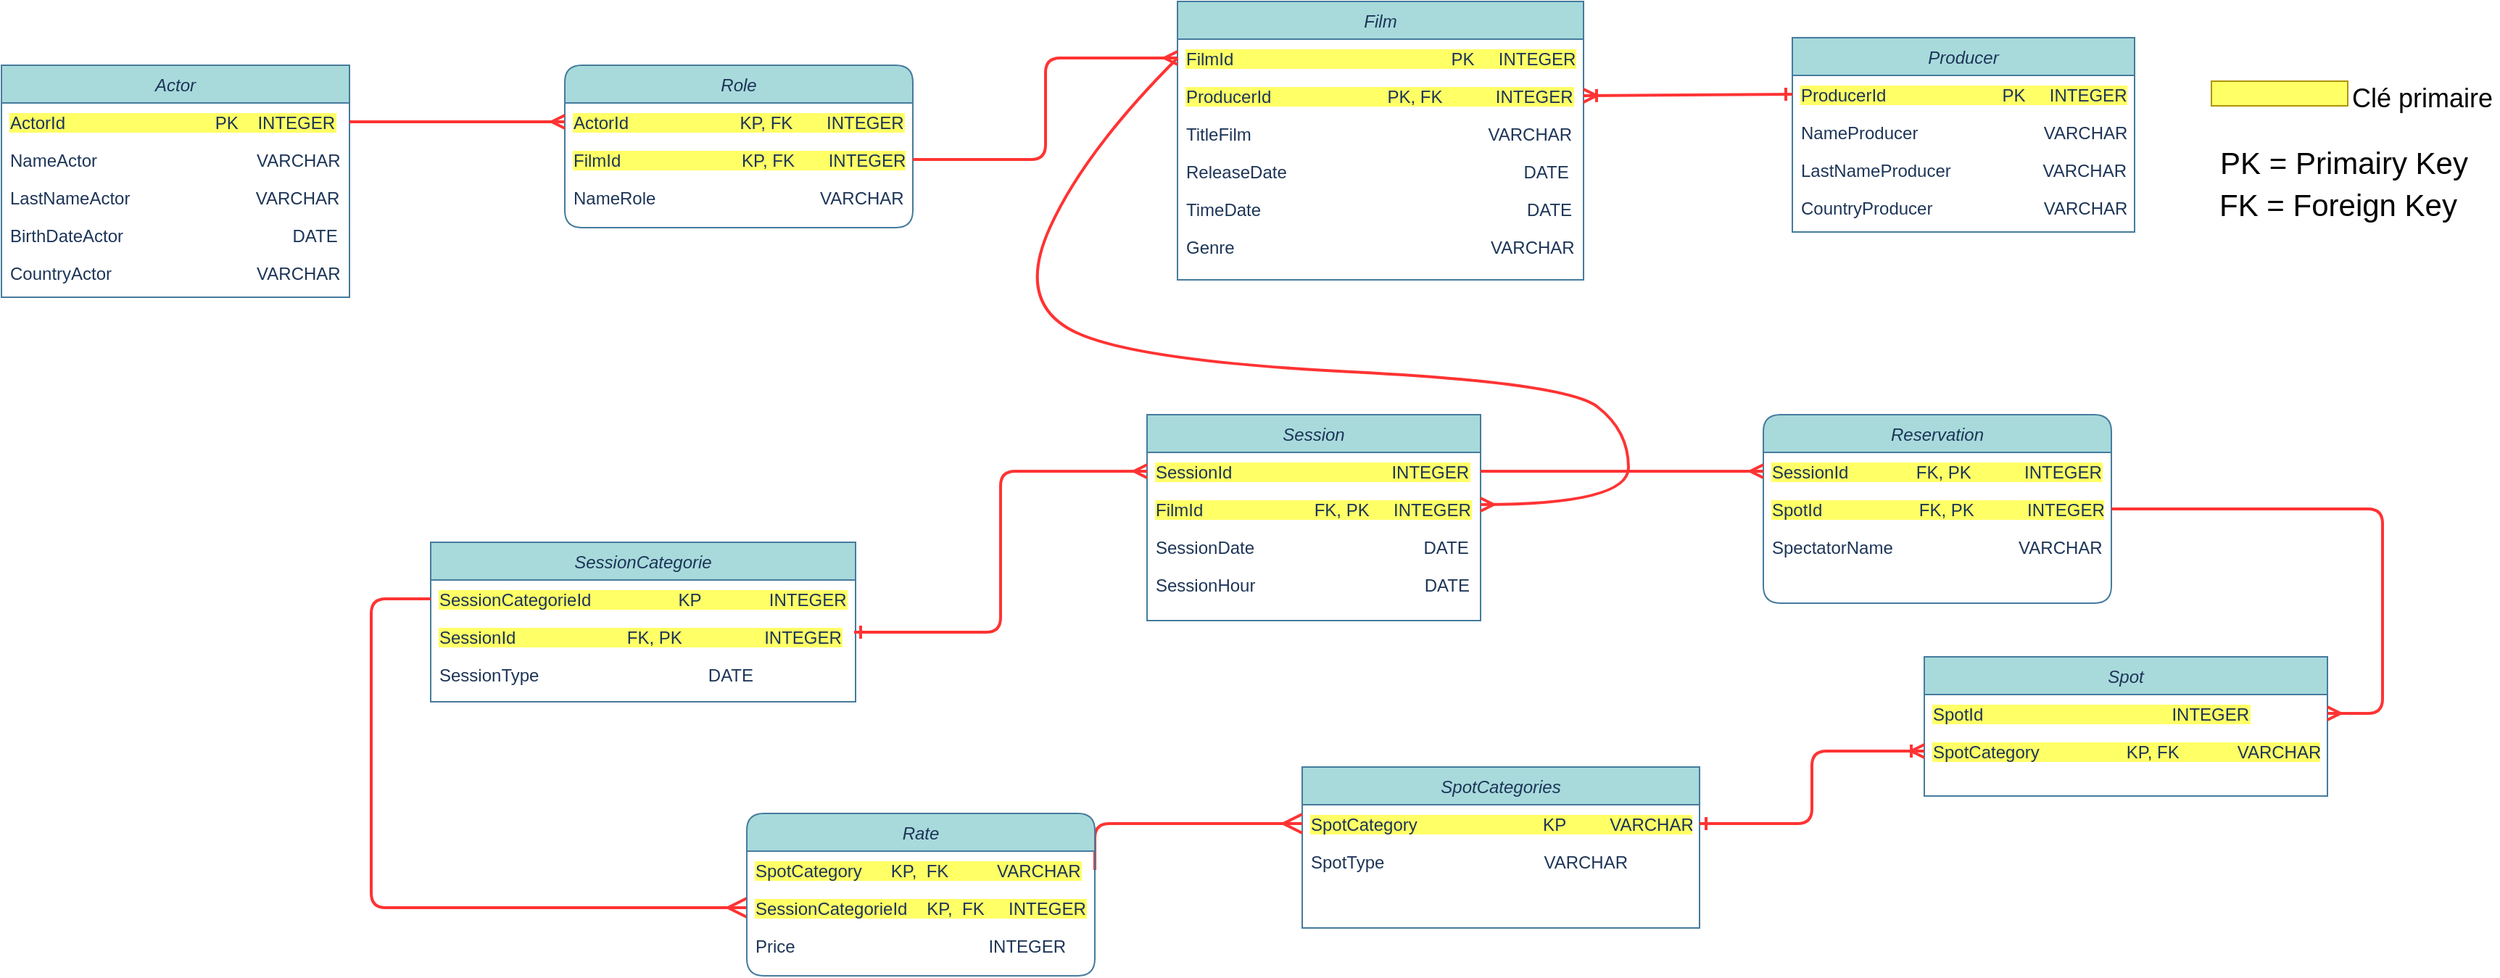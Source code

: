 <mxfile>
    <diagram id="C5RBs43oDa-KdzZeNtuy" name="Page-1">
        <mxGraphModel dx="2653" dy="830" grid="0" gridSize="10" guides="1" tooltips="1" connect="1" arrows="1" fold="1" page="0" pageScale="1" pageWidth="827" pageHeight="1169" background="#ffffff" math="0" shadow="0">
            <root>
                <mxCell id="WIyWlLk6GJQsqaUBKTNV-0"/>
                <mxCell id="WIyWlLk6GJQsqaUBKTNV-1" parent="WIyWlLk6GJQsqaUBKTNV-0"/>
                <mxCell id="zkfFHV4jXpPFQw0GAbJ--0" value="Actor" style="swimlane;fontStyle=2;align=center;verticalAlign=top;childLayout=stackLayout;horizontal=1;startSize=26;horizontalStack=0;resizeParent=1;resizeLast=0;collapsible=1;marginBottom=0;rounded=0;shadow=0;strokeWidth=1;fillColor=#A8DADC;strokeColor=#457B9D;fontColor=#1D3557;" parent="WIyWlLk6GJQsqaUBKTNV-1" vertex="1">
                    <mxGeometry x="-812" y="86" width="240" height="160" as="geometry">
                        <mxRectangle x="230" y="140" width="160" height="26" as="alternateBounds"/>
                    </mxGeometry>
                </mxCell>
                <mxCell id="zkfFHV4jXpPFQw0GAbJ--1" value="ActorId                               PK    INTEGER" style="text;align=left;verticalAlign=top;spacingLeft=4;spacingRight=4;overflow=hidden;rotatable=0;points=[[0,0.5],[1,0.5]];portConstraint=eastwest;fontColor=#1D3557;labelBackgroundColor=#FFFF66;" parent="zkfFHV4jXpPFQw0GAbJ--0" vertex="1">
                    <mxGeometry y="26" width="240" height="26" as="geometry"/>
                </mxCell>
                <mxCell id="zkfFHV4jXpPFQw0GAbJ--2" value="NameActor                                 VARCHAR        " style="text;align=left;verticalAlign=top;spacingLeft=4;spacingRight=4;overflow=hidden;rotatable=0;points=[[0,0.5],[1,0.5]];portConstraint=eastwest;rounded=0;shadow=0;html=0;fontColor=#1D3557;" parent="zkfFHV4jXpPFQw0GAbJ--0" vertex="1">
                    <mxGeometry y="52" width="240" height="26" as="geometry"/>
                </mxCell>
                <mxCell id="zkfFHV4jXpPFQw0GAbJ--3" value="LastNameActor                          VARCHAR&#10;    " style="text;align=left;verticalAlign=top;spacingLeft=4;spacingRight=4;overflow=hidden;rotatable=0;points=[[0,0.5],[1,0.5]];portConstraint=eastwest;rounded=0;shadow=0;html=0;fontColor=#1D3557;" parent="zkfFHV4jXpPFQw0GAbJ--0" vertex="1">
                    <mxGeometry y="78" width="240" height="26" as="geometry"/>
                </mxCell>
                <mxCell id="33" value="BirthDateActor                                   DATE&#10;    " style="text;align=left;verticalAlign=top;spacingLeft=4;spacingRight=4;overflow=hidden;rotatable=0;points=[[0,0.5],[1,0.5]];portConstraint=eastwest;rounded=0;shadow=0;html=0;fontColor=#1D3557;" parent="zkfFHV4jXpPFQw0GAbJ--0" vertex="1">
                    <mxGeometry y="104" width="240" height="26" as="geometry"/>
                </mxCell>
                <mxCell id="34" value="CountryActor                              VARCHAR&#10;    " style="text;align=left;verticalAlign=top;spacingLeft=4;spacingRight=4;overflow=hidden;rotatable=0;points=[[0,0.5],[1,0.5]];portConstraint=eastwest;rounded=0;shadow=0;html=0;fontColor=#1D3557;" parent="zkfFHV4jXpPFQw0GAbJ--0" vertex="1">
                    <mxGeometry y="130" width="240" height="26" as="geometry"/>
                </mxCell>
                <mxCell id="m7i6g0grJaD8s1bZtLf1-5" value="Film" style="swimlane;fontStyle=2;align=center;verticalAlign=top;childLayout=stackLayout;horizontal=1;startSize=26;horizontalStack=0;resizeParent=1;resizeLast=0;collapsible=1;marginBottom=0;rounded=0;shadow=0;strokeWidth=1;fillColor=#A8DADC;strokeColor=#457B9D;fontColor=#1D3557;" parent="WIyWlLk6GJQsqaUBKTNV-1" vertex="1">
                    <mxGeometry x="-1" y="42" width="280" height="192" as="geometry">
                        <mxRectangle x="230" y="140" width="160" height="26" as="alternateBounds"/>
                    </mxGeometry>
                </mxCell>
                <mxCell id="m7i6g0grJaD8s1bZtLf1-6" value="FilmId                                             PK     INTEGER" style="text;align=left;verticalAlign=top;spacingLeft=4;spacingRight=4;overflow=hidden;rotatable=0;points=[[0,0.5],[1,0.5]];portConstraint=eastwest;fontColor=#1D3557;labelBackgroundColor=#FFFF66;" parent="m7i6g0grJaD8s1bZtLf1-5" vertex="1">
                    <mxGeometry y="26" width="280" height="26" as="geometry"/>
                </mxCell>
                <mxCell id="84" value="ProducerId                        PK, FK           INTEGER" style="text;align=left;verticalAlign=top;spacingLeft=4;spacingRight=4;overflow=hidden;rotatable=0;points=[[0,0.5],[1,0.5]];portConstraint=eastwest;fontColor=#1D3557;labelBackgroundColor=#FFFF66;" vertex="1" parent="m7i6g0grJaD8s1bZtLf1-5">
                    <mxGeometry y="52" width="280" height="26" as="geometry"/>
                </mxCell>
                <mxCell id="m7i6g0grJaD8s1bZtLf1-7" value="TitleFilm                                                 VARCHAR        " style="text;align=left;verticalAlign=top;spacingLeft=4;spacingRight=4;overflow=hidden;rotatable=0;points=[[0,0.5],[1,0.5]];portConstraint=eastwest;rounded=0;shadow=0;html=0;fontColor=#1D3557;" parent="m7i6g0grJaD8s1bZtLf1-5" vertex="1">
                    <mxGeometry y="78" width="280" height="26" as="geometry"/>
                </mxCell>
                <mxCell id="m7i6g0grJaD8s1bZtLf1-8" value="ReleaseDate                                                 DATE&#10;    " style="text;align=left;verticalAlign=top;spacingLeft=4;spacingRight=4;overflow=hidden;rotatable=0;points=[[0,0.5],[1,0.5]];portConstraint=eastwest;rounded=0;shadow=0;html=0;fontColor=#1D3557;" parent="m7i6g0grJaD8s1bZtLf1-5" vertex="1">
                    <mxGeometry y="104" width="280" height="26" as="geometry"/>
                </mxCell>
                <mxCell id="27" value="TimeDate                                                       DATE&#10;    " style="text;align=left;verticalAlign=top;spacingLeft=4;spacingRight=4;overflow=hidden;rotatable=0;points=[[0,0.5],[1,0.5]];portConstraint=eastwest;rounded=0;shadow=0;html=0;fontColor=#1D3557;" parent="m7i6g0grJaD8s1bZtLf1-5" vertex="1">
                    <mxGeometry y="130" width="280" height="26" as="geometry"/>
                </mxCell>
                <mxCell id="102" value="Genre                                                     VARCHAR&#10;    " style="text;align=left;verticalAlign=top;spacingLeft=4;spacingRight=4;overflow=hidden;rotatable=0;points=[[0,0.5],[1,0.5]];portConstraint=eastwest;rounded=0;shadow=0;html=0;fontColor=#1D3557;" vertex="1" parent="m7i6g0grJaD8s1bZtLf1-5">
                    <mxGeometry y="156" width="280" height="31" as="geometry"/>
                </mxCell>
                <mxCell id="m7i6g0grJaD8s1bZtLf1-12" value="Producer" style="swimlane;fontStyle=2;align=center;verticalAlign=top;childLayout=stackLayout;horizontal=1;startSize=26;horizontalStack=0;resizeParent=1;resizeLast=0;collapsible=1;marginBottom=0;rounded=0;shadow=0;strokeWidth=1;fillColor=#A8DADC;strokeColor=#457B9D;fontColor=#1D3557;" parent="WIyWlLk6GJQsqaUBKTNV-1" vertex="1">
                    <mxGeometry x="423" y="67" width="236" height="134" as="geometry">
                        <mxRectangle x="230" y="140" width="160" height="26" as="alternateBounds"/>
                    </mxGeometry>
                </mxCell>
                <mxCell id="m7i6g0grJaD8s1bZtLf1-13" value="ProducerId                        PK     INTEGER" style="text;align=left;verticalAlign=top;spacingLeft=4;spacingRight=4;overflow=hidden;rotatable=0;points=[[0,0.5],[1,0.5]];portConstraint=eastwest;fontColor=#1D3557;labelBackgroundColor=#FFFF66;" parent="m7i6g0grJaD8s1bZtLf1-12" vertex="1">
                    <mxGeometry y="26" width="236" height="26" as="geometry"/>
                </mxCell>
                <mxCell id="m7i6g0grJaD8s1bZtLf1-14" value="NameProducer                          VARCHAR        " style="text;align=left;verticalAlign=top;spacingLeft=4;spacingRight=4;overflow=hidden;rotatable=0;points=[[0,0.5],[1,0.5]];portConstraint=eastwest;rounded=0;shadow=0;html=0;fontColor=#1D3557;" parent="m7i6g0grJaD8s1bZtLf1-12" vertex="1">
                    <mxGeometry y="52" width="236" height="26" as="geometry"/>
                </mxCell>
                <mxCell id="m7i6g0grJaD8s1bZtLf1-15" value="LastNameProducer                   VARCHAR&#10;    " style="text;align=left;verticalAlign=top;spacingLeft=4;spacingRight=4;overflow=hidden;rotatable=0;points=[[0,0.5],[1,0.5]];portConstraint=eastwest;rounded=0;shadow=0;html=0;fontColor=#1D3557;" parent="m7i6g0grJaD8s1bZtLf1-12" vertex="1">
                    <mxGeometry y="78" width="236" height="26" as="geometry"/>
                </mxCell>
                <mxCell id="31" value="CountryProducer                       VARCHAR&#10;    " style="text;align=left;verticalAlign=top;spacingLeft=4;spacingRight=4;overflow=hidden;rotatable=0;points=[[0,0.5],[1,0.5]];portConstraint=eastwest;rounded=0;shadow=0;html=0;fontColor=#1D3557;" parent="m7i6g0grJaD8s1bZtLf1-12" vertex="1">
                    <mxGeometry y="104" width="236" height="26" as="geometry"/>
                </mxCell>
                <mxCell id="m7i6g0grJaD8s1bZtLf1-20" value="" style="endArrow=ERoneToMany;endFill=0;shadow=0;strokeWidth=2;rounded=0;edgeStyle=elbowEdgeStyle;elbow=vertical;exitX=0;exitY=0.5;exitDx=0;exitDy=0;fontColor=#1D3557;labelBackgroundColor=#F1FAEE;entryX=1;entryY=0.5;entryDx=0;entryDy=0;strokeColor=#FF3333;startArrow=ERone;startFill=0;" parent="WIyWlLk6GJQsqaUBKTNV-1" source="m7i6g0grJaD8s1bZtLf1-13" target="84" edge="1">
                    <mxGeometry width="160" relative="1" as="geometry">
                        <mxPoint x="390" y="110" as="sourcePoint"/>
                        <mxPoint x="298" y="103" as="targetPoint"/>
                        <Array as="points">
                            <mxPoint x="364" y="107"/>
                            <mxPoint x="280" y="114.5"/>
                        </Array>
                    </mxGeometry>
                </mxCell>
                <mxCell id="m7i6g0grJaD8s1bZtLf1-30" value="" style="edgeStyle=orthogonalEdgeStyle;rounded=0;orthogonalLoop=1;jettySize=auto;html=1;exitX=0.5;exitY=0;exitDx=0;exitDy=0;entryX=0.5;entryY=0;entryDx=0;entryDy=0;strokeColor=#457B9D;fontColor=#1D3557;labelBackgroundColor=#F1FAEE;" parent="WIyWlLk6GJQsqaUBKTNV-1" source="m7i6g0grJaD8s1bZtLf1-23" target="m7i6g0grJaD8s1bZtLf1-23" edge="1">
                    <mxGeometry relative="1" as="geometry"/>
                </mxCell>
                <mxCell id="m7i6g0grJaD8s1bZtLf1-23" value="Session" style="swimlane;fontStyle=2;align=center;verticalAlign=top;childLayout=stackLayout;horizontal=1;startSize=26;horizontalStack=0;resizeParent=1;resizeLast=0;collapsible=1;marginBottom=0;rounded=0;shadow=0;strokeWidth=1;fillColor=#A8DADC;strokeColor=#457B9D;fontColor=#1D3557;" parent="WIyWlLk6GJQsqaUBKTNV-1" vertex="1">
                    <mxGeometry x="-22" y="327" width="230" height="142" as="geometry">
                        <mxRectangle x="230" y="140" width="160" height="26" as="alternateBounds"/>
                    </mxGeometry>
                </mxCell>
                <mxCell id="m7i6g0grJaD8s1bZtLf1-24" value="SessionId                                 INTEGER" style="text;align=left;verticalAlign=top;spacingLeft=4;spacingRight=4;overflow=hidden;rotatable=0;points=[[0,0.5],[1,0.5]];portConstraint=eastwest;fontColor=#1D3557;labelBackgroundColor=#FFFF66;" parent="m7i6g0grJaD8s1bZtLf1-23" vertex="1">
                    <mxGeometry y="26" width="230" height="26" as="geometry"/>
                </mxCell>
                <mxCell id="89" value="FilmId                       FK, PK     INTEGER" style="text;align=left;verticalAlign=top;spacingLeft=4;spacingRight=4;overflow=hidden;rotatable=0;points=[[0,0.5],[1,0.5]];portConstraint=eastwest;fontColor=#1D3557;labelBackgroundColor=#FFFF66;" vertex="1" parent="m7i6g0grJaD8s1bZtLf1-23">
                    <mxGeometry y="52" width="230" height="26" as="geometry"/>
                </mxCell>
                <mxCell id="m7i6g0grJaD8s1bZtLf1-25" value="SessionDate                                   DATE        " style="text;align=left;verticalAlign=top;spacingLeft=4;spacingRight=4;overflow=hidden;rotatable=0;points=[[0,0.5],[1,0.5]];portConstraint=eastwest;rounded=0;shadow=0;html=0;fontColor=#1D3557;" parent="m7i6g0grJaD8s1bZtLf1-23" vertex="1">
                    <mxGeometry y="78" width="230" height="26" as="geometry"/>
                </mxCell>
                <mxCell id="m7i6g0grJaD8s1bZtLf1-26" value="SessionHour                                   DATE" style="text;align=left;verticalAlign=top;spacingLeft=4;spacingRight=4;overflow=hidden;rotatable=0;points=[[0,0.5],[1,0.5]];portConstraint=eastwest;rounded=0;shadow=0;html=0;fontColor=#1D3557;" parent="m7i6g0grJaD8s1bZtLf1-23" vertex="1">
                    <mxGeometry y="104" width="230" height="26" as="geometry"/>
                </mxCell>
                <mxCell id="0" value="" style="edgeStyle=orthogonalEdgeStyle;rounded=0;orthogonalLoop=1;jettySize=auto;html=1;exitX=0.5;exitY=0;exitDx=0;exitDy=0;entryX=0.5;entryY=0;entryDx=0;entryDy=0;strokeColor=#457B9D;fontColor=#1D3557;labelBackgroundColor=#F1FAEE;" parent="WIyWlLk6GJQsqaUBKTNV-1" edge="1">
                    <mxGeometry relative="1" as="geometry">
                        <mxPoint x="601" y="332" as="sourcePoint"/>
                        <mxPoint x="601" y="332" as="targetPoint"/>
                    </mxGeometry>
                </mxCell>
                <mxCell id="6" value="" style="edgeStyle=orthogonalEdgeStyle;rounded=0;orthogonalLoop=1;jettySize=auto;html=1;exitX=0.5;exitY=0;exitDx=0;exitDy=0;entryX=0.5;entryY=0;entryDx=0;entryDy=0;strokeColor=#457B9D;fontColor=#1D3557;labelBackgroundColor=#F1FAEE;" parent="WIyWlLk6GJQsqaUBKTNV-1" source="7" target="7" edge="1">
                    <mxGeometry relative="1" as="geometry"/>
                </mxCell>
                <mxCell id="7" value="Spot" style="swimlane;fontStyle=2;align=center;verticalAlign=top;childLayout=stackLayout;horizontal=1;startSize=26;horizontalStack=0;resizeParent=1;resizeLast=0;collapsible=1;marginBottom=0;rounded=0;shadow=0;strokeWidth=1;fillColor=#A8DADC;strokeColor=#457B9D;fontColor=#1D3557;" parent="WIyWlLk6GJQsqaUBKTNV-1" vertex="1">
                    <mxGeometry x="514" y="494" width="278" height="96" as="geometry">
                        <mxRectangle x="230" y="140" width="160" height="26" as="alternateBounds"/>
                    </mxGeometry>
                </mxCell>
                <mxCell id="8" value="SpotId                                       INTEGER" style="text;align=left;verticalAlign=top;spacingLeft=4;spacingRight=4;overflow=hidden;rotatable=0;points=[[0,0.5],[1,0.5]];portConstraint=eastwest;fontColor=#1D3557;labelBackgroundColor=#FFFF66;" parent="7" vertex="1">
                    <mxGeometry y="26" width="278" height="26" as="geometry"/>
                </mxCell>
                <mxCell id="96" value="SpotCategory                  KP, FK            VARCHAR" style="text;align=left;verticalAlign=top;spacingLeft=4;spacingRight=4;overflow=hidden;rotatable=0;points=[[0,0.5],[1,0.5]];portConstraint=eastwest;fontColor=#1D3557;labelBackgroundColor=#FFFF66;" vertex="1" parent="7">
                    <mxGeometry y="52" width="278" height="26" as="geometry"/>
                </mxCell>
                <mxCell id="12" value="" style="edgeStyle=orthogonalEdgeStyle;rounded=0;orthogonalLoop=1;jettySize=auto;html=1;exitX=0.5;exitY=0;exitDx=0;exitDy=0;entryX=0.5;entryY=0;entryDx=0;entryDy=0;strokeColor=#457B9D;fontColor=#1D3557;labelBackgroundColor=#F1FAEE;" parent="WIyWlLk6GJQsqaUBKTNV-1" source="13" target="13" edge="1">
                    <mxGeometry relative="1" as="geometry"/>
                </mxCell>
                <mxCell id="13" value="SpotCategories" style="swimlane;fontStyle=2;align=center;verticalAlign=top;childLayout=stackLayout;horizontal=1;startSize=26;horizontalStack=0;resizeParent=1;resizeLast=0;collapsible=1;marginBottom=0;rounded=0;shadow=0;strokeWidth=1;fillColor=#A8DADC;strokeColor=#457B9D;fontColor=#1D3557;" parent="WIyWlLk6GJQsqaUBKTNV-1" vertex="1">
                    <mxGeometry x="85" y="570" width="274" height="111" as="geometry">
                        <mxRectangle x="230" y="140" width="160" height="26" as="alternateBounds"/>
                    </mxGeometry>
                </mxCell>
                <mxCell id="14" value="SpotCategory                          KP         VARCHAR" style="text;align=left;verticalAlign=top;spacingLeft=4;spacingRight=4;overflow=hidden;rotatable=0;points=[[0,0.5],[1,0.5]];portConstraint=eastwest;fontColor=#1D3557;labelBackgroundColor=#FFFF66;" parent="13" vertex="1">
                    <mxGeometry y="26" width="274" height="26" as="geometry"/>
                </mxCell>
                <mxCell id="15" value="SpotType                                 VARCHAR" style="text;align=left;verticalAlign=top;spacingLeft=4;spacingRight=4;overflow=hidden;rotatable=0;points=[[0,0.5],[1,0.5]];portConstraint=eastwest;rounded=0;shadow=0;html=0;fontColor=#1D3557;" parent="13" vertex="1">
                    <mxGeometry y="52" width="274" height="26" as="geometry"/>
                </mxCell>
                <mxCell id="17" value="" style="edgeStyle=orthogonalEdgeStyle;rounded=0;orthogonalLoop=1;jettySize=auto;html=1;exitX=0.5;exitY=0;exitDx=0;exitDy=0;entryX=0.5;entryY=0;entryDx=0;entryDy=0;strokeColor=#457B9D;fontColor=#1D3557;labelBackgroundColor=#F1FAEE;" parent="WIyWlLk6GJQsqaUBKTNV-1" edge="1">
                    <mxGeometry relative="1" as="geometry">
                        <mxPoint x="106" y="342" as="sourcePoint"/>
                        <mxPoint x="106" y="342" as="targetPoint"/>
                    </mxGeometry>
                </mxCell>
                <mxCell id="18" value="" style="edgeStyle=orthogonalEdgeStyle;rounded=0;orthogonalLoop=1;jettySize=auto;html=1;exitX=0.5;exitY=0;exitDx=0;exitDy=0;entryX=0.5;entryY=0;entryDx=0;entryDy=0;strokeColor=#457B9D;fontColor=#1D3557;labelBackgroundColor=#F1FAEE;" parent="WIyWlLk6GJQsqaUBKTNV-1" source="19" target="19" edge="1">
                    <mxGeometry relative="1" as="geometry"/>
                </mxCell>
                <mxCell id="19" value="SessionCategorie" style="swimlane;fontStyle=2;align=center;verticalAlign=top;childLayout=stackLayout;horizontal=1;startSize=26;horizontalStack=0;resizeParent=1;resizeLast=0;collapsible=1;marginBottom=0;rounded=0;shadow=0;strokeWidth=1;fillColor=#A8DADC;strokeColor=#457B9D;fontColor=#1D3557;" parent="WIyWlLk6GJQsqaUBKTNV-1" vertex="1">
                    <mxGeometry x="-516" y="415" width="293" height="110" as="geometry">
                        <mxRectangle x="230" y="140" width="160" height="26" as="alternateBounds"/>
                    </mxGeometry>
                </mxCell>
                <mxCell id="20" value="SessionCategorieId                  KP              INTEGER" style="text;align=left;verticalAlign=top;spacingLeft=4;spacingRight=4;overflow=hidden;rotatable=0;points=[[0,0.5],[1,0.5]];portConstraint=eastwest;fontColor=#1D3557;labelBackgroundColor=#FFFF66;" parent="19" vertex="1">
                    <mxGeometry y="26" width="293" height="26" as="geometry"/>
                </mxCell>
                <mxCell id="93" value="SessionId                       FK, PK                 INTEGER" style="text;align=left;verticalAlign=top;spacingLeft=4;spacingRight=4;overflow=hidden;rotatable=0;points=[[0,0.5],[1,0.5]];portConstraint=eastwest;fontColor=#1D3557;labelBackgroundColor=#FFFF66;" vertex="1" parent="19">
                    <mxGeometry y="52" width="293" height="26" as="geometry"/>
                </mxCell>
                <mxCell id="22" value="SessionType                                   DATE" style="text;align=left;verticalAlign=top;spacingLeft=4;spacingRight=4;overflow=hidden;rotatable=0;points=[[0,0.5],[1,0.5]];portConstraint=eastwest;rounded=0;shadow=0;html=0;fontColor=#1D3557;" parent="19" vertex="1">
                    <mxGeometry y="78" width="293" height="26" as="geometry"/>
                </mxCell>
                <mxCell id="23" value="" style="edgeStyle=orthogonalEdgeStyle;rounded=0;orthogonalLoop=1;jettySize=auto;html=1;exitX=0.5;exitY=0;exitDx=0;exitDy=0;entryX=0.5;entryY=0;entryDx=0;entryDy=0;strokeColor=#457B9D;fontColor=#1D3557;labelBackgroundColor=#F1FAEE;" parent="WIyWlLk6GJQsqaUBKTNV-1" edge="1">
                    <mxGeometry relative="1" as="geometry">
                        <mxPoint x="116" y="352" as="sourcePoint"/>
                        <mxPoint x="116" y="352" as="targetPoint"/>
                    </mxGeometry>
                </mxCell>
                <mxCell id="36" value="" style="whiteSpace=wrap;html=1;labelBackgroundColor=#FFFF66;fontColor=#000000;strokeColor=#B09500;fillColor=#FFFF66;" parent="WIyWlLk6GJQsqaUBKTNV-1" vertex="1">
                    <mxGeometry x="712" y="97" width="94" height="17" as="geometry"/>
                </mxCell>
                <mxCell id="37" value="&lt;font style=&quot;font-size: 18px&quot;&gt;Clé primaire&lt;/font&gt;" style="text;html=1;align=center;verticalAlign=middle;resizable=0;points=[];autosize=1;strokeColor=none;fontColor=#000000;" parent="WIyWlLk6GJQsqaUBKTNV-1" vertex="1">
                    <mxGeometry x="803" y="99.5" width="107" height="19" as="geometry"/>
                </mxCell>
                <mxCell id="61" value="" style="endArrow=ERmany;endSize=10;endFill=0;shadow=0;strokeWidth=2;rounded=1;edgeStyle=elbowEdgeStyle;elbow=vertical;fontColor=#1D3557;labelBackgroundColor=#F1FAEE;startArrow=none;startFill=0;exitX=0;exitY=0.5;exitDx=0;exitDy=0;entryX=0;entryY=0.5;entryDx=0;entryDy=0;fillColor=#e51400;strokeColor=#FF3333;" edge="1" parent="WIyWlLk6GJQsqaUBKTNV-1" source="20" target="83">
                    <mxGeometry width="160" relative="1" as="geometry">
                        <mxPoint x="-358" y="530" as="sourcePoint"/>
                        <mxPoint x="-353" y="649" as="targetPoint"/>
                        <Array as="points">
                            <mxPoint x="-557" y="646"/>
                            <mxPoint x="-222.5" y="592"/>
                            <mxPoint x="-322.5" y="633"/>
                            <mxPoint x="-352.5" y="616.5"/>
                        </Array>
                    </mxGeometry>
                </mxCell>
                <mxCell id="64" value="" style="endArrow=ERmany;endSize=10;endFill=0;shadow=0;strokeWidth=2;rounded=1;edgeStyle=elbowEdgeStyle;elbow=vertical;fontColor=#1D3557;labelBackgroundColor=#F1FAEE;startArrow=none;startFill=0;entryX=0;entryY=0.5;entryDx=0;entryDy=0;exitX=1;exitY=0.5;exitDx=0;exitDy=0;fillColor=#e51400;strokeColor=#FF3333;" edge="1" parent="WIyWlLk6GJQsqaUBKTNV-1" source="82" target="14">
                    <mxGeometry width="160" relative="1" as="geometry">
                        <mxPoint x="-5" y="646" as="sourcePoint"/>
                        <mxPoint x="-14" y="589" as="targetPoint"/>
                        <Array as="points">
                            <mxPoint x="40" y="609"/>
                            <mxPoint x="-32.43" y="640.32"/>
                            <mxPoint x="-62.43" y="623.82"/>
                        </Array>
                    </mxGeometry>
                </mxCell>
                <mxCell id="66" value="Role" style="swimlane;fontStyle=2;align=center;verticalAlign=top;childLayout=stackLayout;horizontal=1;startSize=26;horizontalStack=0;resizeParent=1;resizeLast=0;collapsible=1;marginBottom=0;rounded=1;shadow=0;strokeWidth=1;fillColor=#A8DADC;strokeColor=#457B9D;fontColor=#1D3557;" vertex="1" parent="WIyWlLk6GJQsqaUBKTNV-1">
                    <mxGeometry x="-423.5" y="86" width="240" height="112" as="geometry">
                        <mxRectangle x="230" y="140" width="160" height="26" as="alternateBounds"/>
                    </mxGeometry>
                </mxCell>
                <mxCell id="67" value="ActorId                       KP, FK       INTEGER" style="text;align=left;verticalAlign=top;spacingLeft=4;spacingRight=4;overflow=hidden;rotatable=0;points=[[0,0.5],[1,0.5]];portConstraint=eastwest;fontColor=#1D3557;labelBackgroundColor=#FFFF66;" vertex="1" parent="66">
                    <mxGeometry y="26" width="240" height="26" as="geometry"/>
                </mxCell>
                <mxCell id="73" value="FilmId                         KP, FK       INTEGER" style="text;align=left;verticalAlign=top;spacingLeft=4;spacingRight=4;overflow=hidden;rotatable=0;points=[[0,0.5],[1,0.5]];portConstraint=eastwest;fontColor=#1D3557;labelBackgroundColor=#FFFF66;" vertex="1" parent="66">
                    <mxGeometry y="52" width="240" height="26" as="geometry"/>
                </mxCell>
                <mxCell id="68" value="NameRole                                  VARCHAR        " style="text;align=left;verticalAlign=top;spacingLeft=4;spacingRight=4;overflow=hidden;rotatable=0;points=[[0,0.5],[1,0.5]];portConstraint=eastwest;rounded=0;shadow=0;html=0;fontColor=#1D3557;" vertex="1" parent="66">
                    <mxGeometry y="78" width="240" height="26" as="geometry"/>
                </mxCell>
                <mxCell id="74" value="Rate" style="swimlane;fontStyle=2;align=center;verticalAlign=top;childLayout=stackLayout;horizontal=1;startSize=26;horizontalStack=0;resizeParent=1;resizeLast=0;collapsible=1;marginBottom=0;rounded=1;shadow=0;strokeWidth=1;fillColor=#A8DADC;strokeColor=#457B9D;fontColor=#1D3557;" vertex="1" parent="WIyWlLk6GJQsqaUBKTNV-1">
                    <mxGeometry x="-298" y="602" width="240" height="112" as="geometry">
                        <mxRectangle x="230" y="140" width="160" height="26" as="alternateBounds"/>
                    </mxGeometry>
                </mxCell>
                <mxCell id="82" value="SpotCategory      KP,  FK          VARCHAR" style="text;align=left;verticalAlign=top;spacingLeft=4;spacingRight=4;overflow=hidden;rotatable=0;points=[[0,0.5],[1,0.5]];portConstraint=eastwest;fontColor=#1D3557;labelBackgroundColor=#FFFF66;" vertex="1" parent="74">
                    <mxGeometry y="26" width="240" height="26" as="geometry"/>
                </mxCell>
                <mxCell id="83" value="SessionCategorieId    KP,  FK     INTEGER" style="text;align=left;verticalAlign=top;spacingLeft=4;spacingRight=4;overflow=hidden;rotatable=0;points=[[0,0.5],[1,0.5]];portConstraint=eastwest;fontColor=#1D3557;labelBackgroundColor=#FFFF66;" vertex="1" parent="74">
                    <mxGeometry y="52" width="240" height="26" as="geometry"/>
                </mxCell>
                <mxCell id="77" value="Price                                        INTEGER" style="text;align=left;verticalAlign=top;spacingLeft=4;spacingRight=4;overflow=hidden;rotatable=0;points=[[0,0.5],[1,0.5]];portConstraint=eastwest;rounded=0;shadow=0;html=0;fontColor=#1D3557;" vertex="1" parent="74">
                    <mxGeometry y="78" width="240" height="26" as="geometry"/>
                </mxCell>
                <mxCell id="78" value="Reservation" style="swimlane;fontStyle=2;align=center;verticalAlign=top;childLayout=stackLayout;horizontal=1;startSize=26;horizontalStack=0;resizeParent=1;resizeLast=0;collapsible=1;marginBottom=0;rounded=1;shadow=0;strokeWidth=1;fillColor=#A8DADC;strokeColor=#457B9D;fontColor=#1D3557;" vertex="1" parent="WIyWlLk6GJQsqaUBKTNV-1">
                    <mxGeometry x="403" y="327" width="240" height="130" as="geometry">
                        <mxRectangle x="230" y="140" width="160" height="26" as="alternateBounds"/>
                    </mxGeometry>
                </mxCell>
                <mxCell id="99" value="SessionId              FK, PK           INTEGER" style="text;align=left;verticalAlign=top;spacingLeft=4;spacingRight=4;overflow=hidden;rotatable=0;points=[[0,0.5],[1,0.5]];portConstraint=eastwest;fontColor=#1D3557;labelBackgroundColor=#FFFF66;" vertex="1" parent="78">
                    <mxGeometry y="26" width="240" height="26" as="geometry"/>
                </mxCell>
                <mxCell id="98" value="SpotId                    FK, PK           INTEGER" style="text;align=left;verticalAlign=top;spacingLeft=4;spacingRight=4;overflow=hidden;rotatable=0;points=[[0,0.5],[1,0.5]];portConstraint=eastwest;fontColor=#1D3557;labelBackgroundColor=#FFFF66;" vertex="1" parent="78">
                    <mxGeometry y="52" width="240" height="26" as="geometry"/>
                </mxCell>
                <mxCell id="81" value="SpectatorName                          VARCHAR" style="text;align=left;verticalAlign=top;spacingLeft=4;spacingRight=4;overflow=hidden;rotatable=0;points=[[0,0.5],[1,0.5]];portConstraint=eastwest;rounded=0;shadow=0;html=0;fontColor=#1D3557;" vertex="1" parent="78">
                    <mxGeometry y="78" width="240" height="26" as="geometry"/>
                </mxCell>
                <mxCell id="85" value="&lt;span style=&quot;color: rgb(0 , 0 , 0) ; font-size: 21px&quot;&gt;PK = Primairy Key&lt;/span&gt;" style="text;html=1;align=center;verticalAlign=middle;resizable=0;points=[];autosize=1;strokeColor=none;" vertex="1" parent="WIyWlLk6GJQsqaUBKTNV-1">
                    <mxGeometry x="712" y="143" width="181" height="20" as="geometry"/>
                </mxCell>
                <mxCell id="87" value="&lt;span style=&quot;color: rgb(0 , 0 , 0) ; font-size: 21px&quot;&gt;FK = Foreign Key&lt;/span&gt;" style="text;html=1;align=center;verticalAlign=middle;resizable=0;points=[];autosize=1;strokeColor=none;" vertex="1" parent="WIyWlLk6GJQsqaUBKTNV-1">
                    <mxGeometry x="712" y="172" width="174" height="20" as="geometry"/>
                </mxCell>
                <mxCell id="90" value="" style="curved=1;endArrow=ERmany;html=1;strokeColor=#FF3333;strokeWidth=2;entryX=1;entryY=0.385;entryDx=0;entryDy=0;exitX=0;exitY=0.5;exitDx=0;exitDy=0;endFill=0;entryPerimeter=0;" edge="1" parent="WIyWlLk6GJQsqaUBKTNV-1" source="m7i6g0grJaD8s1bZtLf1-6" target="89">
                    <mxGeometry width="50" height="50" relative="1" as="geometry">
                        <mxPoint x="-130" y="125" as="sourcePoint"/>
                        <mxPoint x="183" y="437" as="targetPoint"/>
                        <Array as="points">
                            <mxPoint x="-65" y="145"/>
                            <mxPoint x="-113" y="251"/>
                            <mxPoint x="-28" y="290"/>
                            <mxPoint x="267" y="305"/>
                            <mxPoint x="310" y="338"/>
                            <mxPoint x="310" y="389"/>
                        </Array>
                    </mxGeometry>
                </mxCell>
                <mxCell id="94" value="" style="edgeStyle=elbowEdgeStyle;elbow=horizontal;endArrow=ERone;html=1;strokeColor=#FF3333;strokeWidth=2;exitX=0;exitY=0.5;exitDx=0;exitDy=0;endFill=0;startArrow=ERmany;startFill=0;" edge="1" parent="WIyWlLk6GJQsqaUBKTNV-1" source="m7i6g0grJaD8s1bZtLf1-24">
                    <mxGeometry width="50" height="50" relative="1" as="geometry">
                        <mxPoint x="-64" y="467" as="sourcePoint"/>
                        <mxPoint x="-224" y="477" as="targetPoint"/>
                    </mxGeometry>
                </mxCell>
                <mxCell id="95" value="" style="edgeStyle=elbowEdgeStyle;elbow=horizontal;endArrow=ERone;html=1;strokeColor=#FF3333;strokeWidth=2;exitX=0;exitY=0.5;exitDx=0;exitDy=0;endFill=0;startArrow=ERoneToMany;startFill=0;entryX=1;entryY=0.5;entryDx=0;entryDy=0;" edge="1" parent="WIyWlLk6GJQsqaUBKTNV-1" source="96" target="14">
                    <mxGeometry width="50" height="50" relative="1" as="geometry">
                        <mxPoint x="536.88" y="602" as="sourcePoint"/>
                        <mxPoint x="366" y="610" as="targetPoint"/>
                    </mxGeometry>
                </mxCell>
                <mxCell id="100" value="" style="edgeStyle=elbowEdgeStyle;elbow=horizontal;endArrow=none;html=1;strokeColor=#FF3333;strokeWidth=2;entryX=1;entryY=0.5;entryDx=0;entryDy=0;endFill=0;startArrow=ERmany;startFill=0;" edge="1" parent="WIyWlLk6GJQsqaUBKTNV-1" target="m7i6g0grJaD8s1bZtLf1-24">
                    <mxGeometry width="50" height="50" relative="1" as="geometry">
                        <mxPoint x="403" y="366" as="sourcePoint"/>
                        <mxPoint x="127.001" y="499" as="targetPoint"/>
                    </mxGeometry>
                </mxCell>
                <mxCell id="101" value="" style="edgeStyle=elbowEdgeStyle;elbow=horizontal;endArrow=none;html=1;strokeColor=#FF3333;strokeWidth=2;exitX=1;exitY=0.5;exitDx=0;exitDy=0;endFill=0;startArrow=ERmany;startFill=0;entryX=1;entryY=0.5;entryDx=0;entryDy=0;" edge="1" parent="WIyWlLk6GJQsqaUBKTNV-1" source="8" target="98">
                    <mxGeometry width="50" height="50" relative="1" as="geometry">
                        <mxPoint x="671" y="383" as="sourcePoint"/>
                        <mxPoint x="1032" y="535" as="targetPoint"/>
                        <Array as="points">
                            <mxPoint x="830" y="525"/>
                        </Array>
                    </mxGeometry>
                </mxCell>
                <mxCell id="103" value="" style="edgeStyle=elbowEdgeStyle;elbow=horizontal;endArrow=none;html=1;strokeColor=#FF3333;strokeWidth=2;entryX=1;entryY=0.5;entryDx=0;entryDy=0;endFill=0;startArrow=ERmany;startFill=0;exitX=0;exitY=0.5;exitDx=0;exitDy=0;" edge="1" parent="WIyWlLk6GJQsqaUBKTNV-1" source="m7i6g0grJaD8s1bZtLf1-6" target="73">
                    <mxGeometry width="50" height="50" relative="1" as="geometry">
                        <mxPoint x="9" y="114" as="sourcePoint"/>
                        <mxPoint x="-186" y="114" as="targetPoint"/>
                    </mxGeometry>
                </mxCell>
                <mxCell id="104" value="" style="edgeStyle=elbowEdgeStyle;elbow=horizontal;endArrow=none;html=1;strokeColor=#FF3333;strokeWidth=2;entryX=1;entryY=0.5;entryDx=0;entryDy=0;endFill=0;startArrow=ERmany;startFill=0;exitX=0;exitY=0.5;exitDx=0;exitDy=0;" edge="1" parent="WIyWlLk6GJQsqaUBKTNV-1" source="67" target="zkfFHV4jXpPFQw0GAbJ--1">
                    <mxGeometry width="50" height="50" relative="1" as="geometry">
                        <mxPoint x="-406.5" y="135.0" as="sourcePoint"/>
                        <mxPoint x="-589" y="205.0" as="targetPoint"/>
                    </mxGeometry>
                </mxCell>
            </root>
        </mxGraphModel>
    </diagram>
</mxfile>